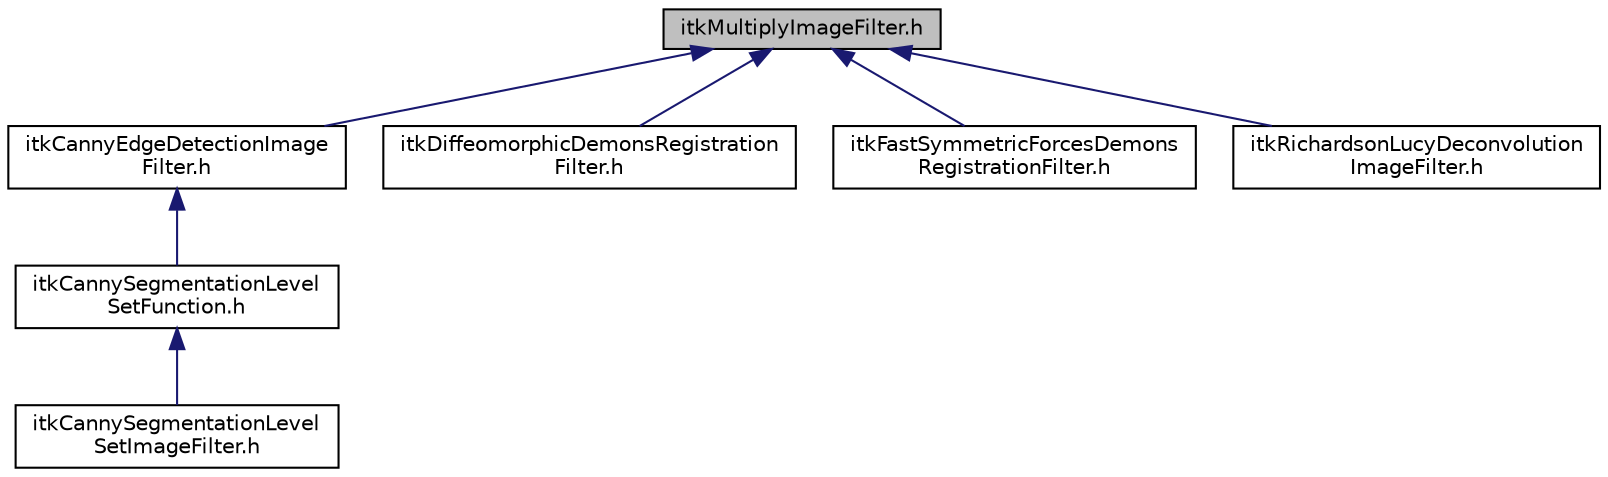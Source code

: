 digraph "itkMultiplyImageFilter.h"
{
 // LATEX_PDF_SIZE
  edge [fontname="Helvetica",fontsize="10",labelfontname="Helvetica",labelfontsize="10"];
  node [fontname="Helvetica",fontsize="10",shape=record];
  Node1 [label="itkMultiplyImageFilter.h",height=0.2,width=0.4,color="black", fillcolor="grey75", style="filled", fontcolor="black",tooltip=" "];
  Node1 -> Node2 [dir="back",color="midnightblue",fontsize="10",style="solid",fontname="Helvetica"];
  Node2 [label="itkCannyEdgeDetectionImage\lFilter.h",height=0.2,width=0.4,color="black", fillcolor="white", style="filled",URL="$itkCannyEdgeDetectionImageFilter_8h.html",tooltip=" "];
  Node2 -> Node3 [dir="back",color="midnightblue",fontsize="10",style="solid",fontname="Helvetica"];
  Node3 [label="itkCannySegmentationLevel\lSetFunction.h",height=0.2,width=0.4,color="black", fillcolor="white", style="filled",URL="$itkCannySegmentationLevelSetFunction_8h.html",tooltip=" "];
  Node3 -> Node4 [dir="back",color="midnightblue",fontsize="10",style="solid",fontname="Helvetica"];
  Node4 [label="itkCannySegmentationLevel\lSetImageFilter.h",height=0.2,width=0.4,color="black", fillcolor="white", style="filled",URL="$itkCannySegmentationLevelSetImageFilter_8h.html",tooltip=" "];
  Node1 -> Node5 [dir="back",color="midnightblue",fontsize="10",style="solid",fontname="Helvetica"];
  Node5 [label="itkDiffeomorphicDemonsRegistration\lFilter.h",height=0.2,width=0.4,color="black", fillcolor="white", style="filled",URL="$itkDiffeomorphicDemonsRegistrationFilter_8h.html",tooltip=" "];
  Node1 -> Node6 [dir="back",color="midnightblue",fontsize="10",style="solid",fontname="Helvetica"];
  Node6 [label="itkFastSymmetricForcesDemons\lRegistrationFilter.h",height=0.2,width=0.4,color="black", fillcolor="white", style="filled",URL="$itkFastSymmetricForcesDemonsRegistrationFilter_8h.html",tooltip=" "];
  Node1 -> Node7 [dir="back",color="midnightblue",fontsize="10",style="solid",fontname="Helvetica"];
  Node7 [label="itkRichardsonLucyDeconvolution\lImageFilter.h",height=0.2,width=0.4,color="black", fillcolor="white", style="filled",URL="$itkRichardsonLucyDeconvolutionImageFilter_8h.html",tooltip=" "];
}
